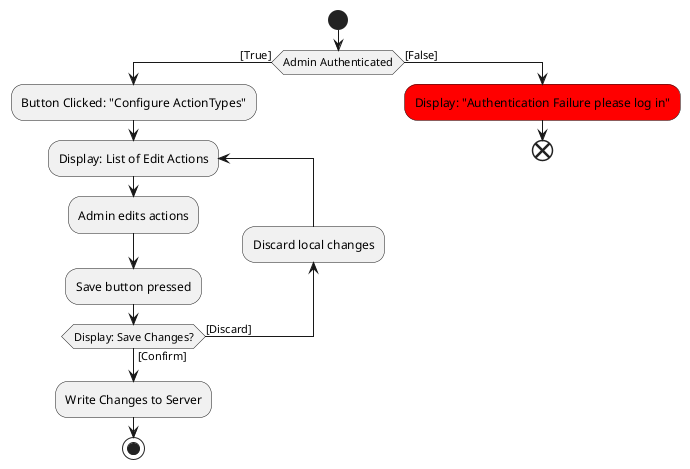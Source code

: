 @startuml ConfigureActionTypes
start
if(Admin Authenticated) then ([True])
:Button Clicked: "Configure ActionTypes";
repeat :Display: List of Edit Actions;
:Admin edits actions;
:Save button pressed;
backward :Discard local changes;
repeat while (Display: Save Changes?) is ([Discard]) not ([Confirm])
:Write Changes to Server;
stop
else ([False])
#red:Display: "Authentication Failure please log in";
end
@enduml

